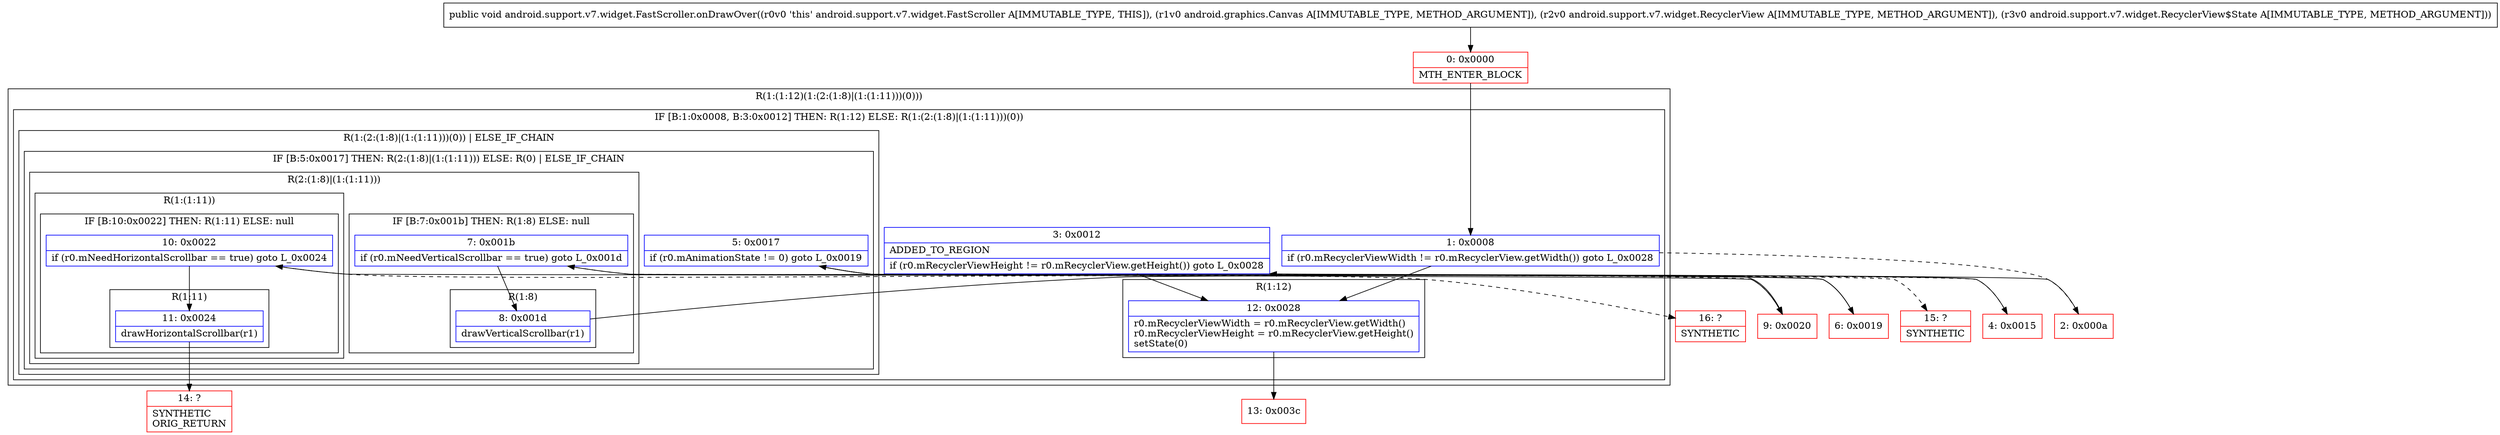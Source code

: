 digraph "CFG forandroid.support.v7.widget.FastScroller.onDrawOver(Landroid\/graphics\/Canvas;Landroid\/support\/v7\/widget\/RecyclerView;Landroid\/support\/v7\/widget\/RecyclerView$State;)V" {
subgraph cluster_Region_1441473594 {
label = "R(1:(1:12)(1:(2:(1:8)|(1:(1:11)))(0)))";
node [shape=record,color=blue];
subgraph cluster_IfRegion_1213294319 {
label = "IF [B:1:0x0008, B:3:0x0012] THEN: R(1:12) ELSE: R(1:(2:(1:8)|(1:(1:11)))(0))";
node [shape=record,color=blue];
Node_1 [shape=record,label="{1\:\ 0x0008|if (r0.mRecyclerViewWidth != r0.mRecyclerView.getWidth()) goto L_0x0028\l}"];
Node_3 [shape=record,label="{3\:\ 0x0012|ADDED_TO_REGION\l|if (r0.mRecyclerViewHeight != r0.mRecyclerView.getHeight()) goto L_0x0028\l}"];
subgraph cluster_Region_1006569310 {
label = "R(1:12)";
node [shape=record,color=blue];
Node_12 [shape=record,label="{12\:\ 0x0028|r0.mRecyclerViewWidth = r0.mRecyclerView.getWidth()\lr0.mRecyclerViewHeight = r0.mRecyclerView.getHeight()\lsetState(0)\l}"];
}
subgraph cluster_Region_1044074836 {
label = "R(1:(2:(1:8)|(1:(1:11)))(0)) | ELSE_IF_CHAIN\l";
node [shape=record,color=blue];
subgraph cluster_IfRegion_855472221 {
label = "IF [B:5:0x0017] THEN: R(2:(1:8)|(1:(1:11))) ELSE: R(0) | ELSE_IF_CHAIN\l";
node [shape=record,color=blue];
Node_5 [shape=record,label="{5\:\ 0x0017|if (r0.mAnimationState != 0) goto L_0x0019\l}"];
subgraph cluster_Region_1901598451 {
label = "R(2:(1:8)|(1:(1:11)))";
node [shape=record,color=blue];
subgraph cluster_IfRegion_853420657 {
label = "IF [B:7:0x001b] THEN: R(1:8) ELSE: null";
node [shape=record,color=blue];
Node_7 [shape=record,label="{7\:\ 0x001b|if (r0.mNeedVerticalScrollbar == true) goto L_0x001d\l}"];
subgraph cluster_Region_1443589263 {
label = "R(1:8)";
node [shape=record,color=blue];
Node_8 [shape=record,label="{8\:\ 0x001d|drawVerticalScrollbar(r1)\l}"];
}
}
subgraph cluster_Region_258853251 {
label = "R(1:(1:11))";
node [shape=record,color=blue];
subgraph cluster_IfRegion_1043573011 {
label = "IF [B:10:0x0022] THEN: R(1:11) ELSE: null";
node [shape=record,color=blue];
Node_10 [shape=record,label="{10\:\ 0x0022|if (r0.mNeedHorizontalScrollbar == true) goto L_0x0024\l}"];
subgraph cluster_Region_2105381126 {
label = "R(1:11)";
node [shape=record,color=blue];
Node_11 [shape=record,label="{11\:\ 0x0024|drawHorizontalScrollbar(r1)\l}"];
}
}
}
}
subgraph cluster_Region_1881138482 {
label = "R(0)";
node [shape=record,color=blue];
}
}
}
}
}
Node_0 [shape=record,color=red,label="{0\:\ 0x0000|MTH_ENTER_BLOCK\l}"];
Node_2 [shape=record,color=red,label="{2\:\ 0x000a}"];
Node_4 [shape=record,color=red,label="{4\:\ 0x0015}"];
Node_6 [shape=record,color=red,label="{6\:\ 0x0019}"];
Node_9 [shape=record,color=red,label="{9\:\ 0x0020}"];
Node_13 [shape=record,color=red,label="{13\:\ 0x003c}"];
Node_14 [shape=record,color=red,label="{14\:\ ?|SYNTHETIC\lORIG_RETURN\l}"];
Node_15 [shape=record,color=red,label="{15\:\ ?|SYNTHETIC\l}"];
Node_16 [shape=record,color=red,label="{16\:\ ?|SYNTHETIC\l}"];
MethodNode[shape=record,label="{public void android.support.v7.widget.FastScroller.onDrawOver((r0v0 'this' android.support.v7.widget.FastScroller A[IMMUTABLE_TYPE, THIS]), (r1v0 android.graphics.Canvas A[IMMUTABLE_TYPE, METHOD_ARGUMENT]), (r2v0 android.support.v7.widget.RecyclerView A[IMMUTABLE_TYPE, METHOD_ARGUMENT]), (r3v0 android.support.v7.widget.RecyclerView$State A[IMMUTABLE_TYPE, METHOD_ARGUMENT])) }"];
MethodNode -> Node_0;
Node_1 -> Node_2[style=dashed];
Node_1 -> Node_12;
Node_3 -> Node_4[style=dashed];
Node_3 -> Node_12;
Node_12 -> Node_13;
Node_5 -> Node_6;
Node_5 -> Node_15[style=dashed];
Node_7 -> Node_8;
Node_7 -> Node_9[style=dashed];
Node_8 -> Node_9;
Node_10 -> Node_11;
Node_10 -> Node_16[style=dashed];
Node_11 -> Node_14;
Node_0 -> Node_1;
Node_2 -> Node_3;
Node_4 -> Node_5;
Node_6 -> Node_7;
Node_9 -> Node_10;
}


